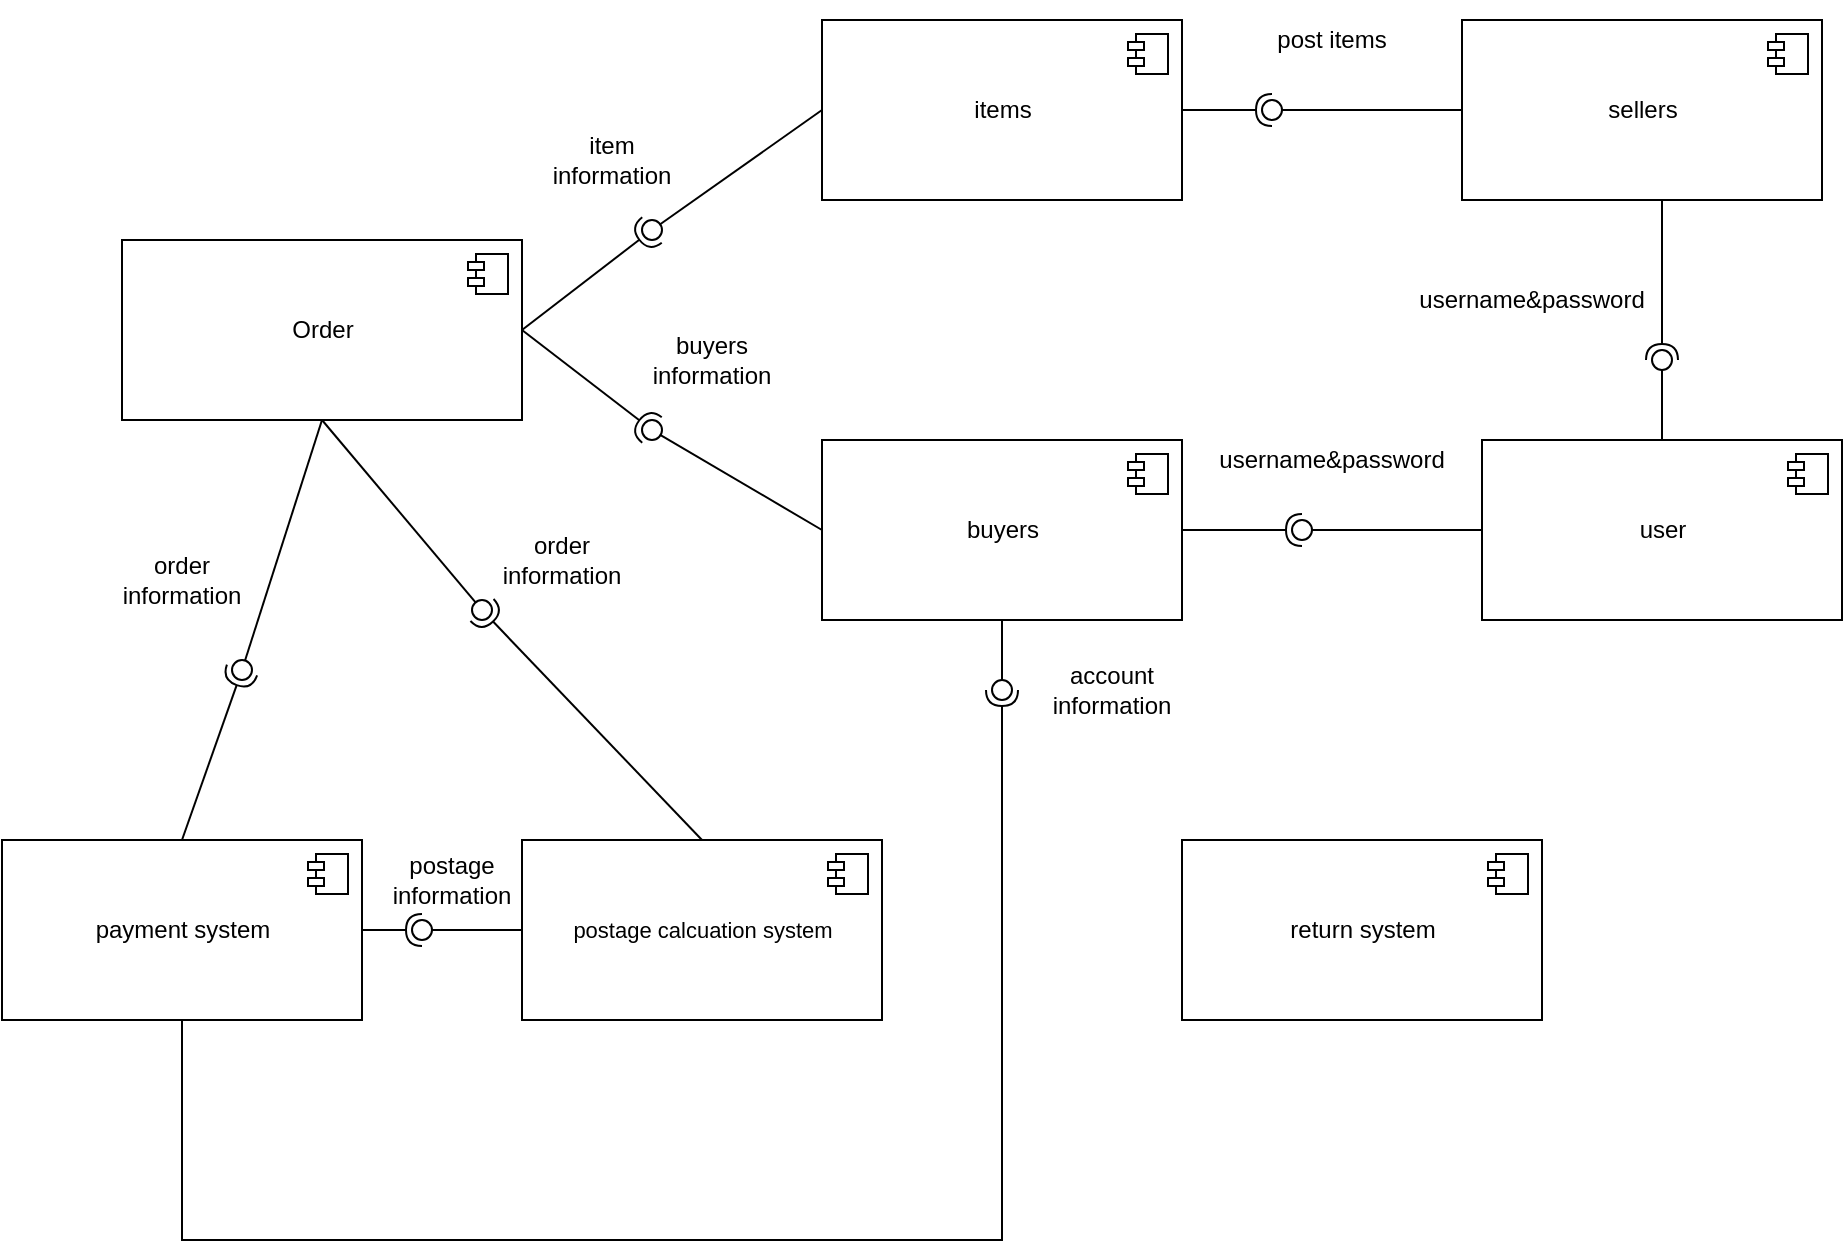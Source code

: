 <mxfile version="13.9.7" type="github">
  <diagram name="Page-1" id="5f0bae14-7c28-e335-631c-24af17079c00">
    <mxGraphModel dx="1550" dy="864" grid="1" gridSize="10" guides="1" tooltips="1" connect="1" arrows="1" fold="1" page="1" pageScale="1" pageWidth="1100" pageHeight="850" background="#ffffff" math="0" shadow="0">
      <root>
        <mxCell id="0" />
        <mxCell id="1" parent="0" />
        <mxCell id="QcD_j5zDJjR_Mdw5U3vG-1" value="Order" style="html=1;dropTarget=0;" vertex="1" parent="1">
          <mxGeometry x="180" y="140" width="200" height="90" as="geometry" />
        </mxCell>
        <mxCell id="QcD_j5zDJjR_Mdw5U3vG-2" value="" style="shape=module;jettyWidth=8;jettyHeight=4;" vertex="1" parent="QcD_j5zDJjR_Mdw5U3vG-1">
          <mxGeometry x="1" width="20" height="20" relative="1" as="geometry">
            <mxPoint x="-27" y="7" as="offset" />
          </mxGeometry>
        </mxCell>
        <mxCell id="QcD_j5zDJjR_Mdw5U3vG-3" value="items" style="html=1;dropTarget=0;" vertex="1" parent="1">
          <mxGeometry x="530" y="30" width="180" height="90" as="geometry" />
        </mxCell>
        <mxCell id="QcD_j5zDJjR_Mdw5U3vG-4" value="" style="shape=module;jettyWidth=8;jettyHeight=4;" vertex="1" parent="QcD_j5zDJjR_Mdw5U3vG-3">
          <mxGeometry x="1" width="20" height="20" relative="1" as="geometry">
            <mxPoint x="-27" y="7" as="offset" />
          </mxGeometry>
        </mxCell>
        <mxCell id="QcD_j5zDJjR_Mdw5U3vG-5" value="buyers" style="html=1;dropTarget=0;" vertex="1" parent="1">
          <mxGeometry x="530" y="240" width="180" height="90" as="geometry" />
        </mxCell>
        <mxCell id="QcD_j5zDJjR_Mdw5U3vG-6" value="" style="shape=module;jettyWidth=8;jettyHeight=4;" vertex="1" parent="QcD_j5zDJjR_Mdw5U3vG-5">
          <mxGeometry x="1" width="20" height="20" relative="1" as="geometry">
            <mxPoint x="-27" y="7" as="offset" />
          </mxGeometry>
        </mxCell>
        <mxCell id="QcD_j5zDJjR_Mdw5U3vG-7" value="user" style="html=1;dropTarget=0;" vertex="1" parent="1">
          <mxGeometry x="860" y="240" width="180" height="90" as="geometry" />
        </mxCell>
        <mxCell id="QcD_j5zDJjR_Mdw5U3vG-8" value="" style="shape=module;jettyWidth=8;jettyHeight=4;" vertex="1" parent="QcD_j5zDJjR_Mdw5U3vG-7">
          <mxGeometry x="1" width="20" height="20" relative="1" as="geometry">
            <mxPoint x="-27" y="7" as="offset" />
          </mxGeometry>
        </mxCell>
        <mxCell id="QcD_j5zDJjR_Mdw5U3vG-16" value="" style="rounded=0;orthogonalLoop=1;jettySize=auto;html=1;endArrow=none;endFill=0;exitX=0;exitY=0.5;exitDx=0;exitDy=0;" edge="1" target="QcD_j5zDJjR_Mdw5U3vG-18" parent="1" source="QcD_j5zDJjR_Mdw5U3vG-3">
          <mxGeometry relative="1" as="geometry">
            <mxPoint x="420" y="175" as="sourcePoint" />
          </mxGeometry>
        </mxCell>
        <mxCell id="QcD_j5zDJjR_Mdw5U3vG-17" value="" style="rounded=0;orthogonalLoop=1;jettySize=auto;html=1;endArrow=halfCircle;endFill=0;entryX=0.5;entryY=0.5;entryDx=0;entryDy=0;endSize=6;strokeWidth=1;exitX=1;exitY=0.5;exitDx=0;exitDy=0;" edge="1" target="QcD_j5zDJjR_Mdw5U3vG-18" parent="1" source="QcD_j5zDJjR_Mdw5U3vG-1">
          <mxGeometry relative="1" as="geometry">
            <mxPoint x="480" y="175" as="sourcePoint" />
          </mxGeometry>
        </mxCell>
        <mxCell id="QcD_j5zDJjR_Mdw5U3vG-18" value="" style="ellipse;whiteSpace=wrap;html=1;fontFamily=Helvetica;fontSize=12;fontColor=#000000;align=center;strokeColor=#000000;fillColor=#ffffff;points=[];aspect=fixed;resizable=0;" vertex="1" parent="1">
          <mxGeometry x="440" y="130" width="10" height="10" as="geometry" />
        </mxCell>
        <mxCell id="QcD_j5zDJjR_Mdw5U3vG-19" value="item information" style="text;html=1;strokeColor=none;fillColor=none;align=center;verticalAlign=middle;whiteSpace=wrap;rounded=0;" vertex="1" parent="1">
          <mxGeometry x="390" y="80" width="70" height="40" as="geometry" />
        </mxCell>
        <mxCell id="QcD_j5zDJjR_Mdw5U3vG-20" value="sellers" style="html=1;dropTarget=0;" vertex="1" parent="1">
          <mxGeometry x="850" y="30" width="180" height="90" as="geometry" />
        </mxCell>
        <mxCell id="QcD_j5zDJjR_Mdw5U3vG-21" value="" style="shape=module;jettyWidth=8;jettyHeight=4;" vertex="1" parent="QcD_j5zDJjR_Mdw5U3vG-20">
          <mxGeometry x="1" width="20" height="20" relative="1" as="geometry">
            <mxPoint x="-27" y="7" as="offset" />
          </mxGeometry>
        </mxCell>
        <mxCell id="QcD_j5zDJjR_Mdw5U3vG-25" value="post items" style="text;html=1;strokeColor=none;fillColor=none;align=center;verticalAlign=middle;whiteSpace=wrap;rounded=0;" vertex="1" parent="1">
          <mxGeometry x="750" y="20" width="70" height="40" as="geometry" />
        </mxCell>
        <mxCell id="QcD_j5zDJjR_Mdw5U3vG-32" value="" style="rounded=0;orthogonalLoop=1;jettySize=auto;html=1;endArrow=none;endFill=0;exitX=0;exitY=0.5;exitDx=0;exitDy=0;" edge="1" target="QcD_j5zDJjR_Mdw5U3vG-34" parent="1" source="QcD_j5zDJjR_Mdw5U3vG-20">
          <mxGeometry relative="1" as="geometry">
            <mxPoint x="770" y="75" as="sourcePoint" />
          </mxGeometry>
        </mxCell>
        <mxCell id="QcD_j5zDJjR_Mdw5U3vG-33" value="" style="rounded=0;orthogonalLoop=1;jettySize=auto;html=1;endArrow=halfCircle;endFill=0;entryX=0.5;entryY=0.5;entryDx=0;entryDy=0;endSize=6;strokeWidth=1;exitX=1;exitY=0.5;exitDx=0;exitDy=0;" edge="1" target="QcD_j5zDJjR_Mdw5U3vG-34" parent="1" source="QcD_j5zDJjR_Mdw5U3vG-3">
          <mxGeometry relative="1" as="geometry">
            <mxPoint x="810" y="75" as="sourcePoint" />
          </mxGeometry>
        </mxCell>
        <mxCell id="QcD_j5zDJjR_Mdw5U3vG-34" value="" style="ellipse;whiteSpace=wrap;html=1;fontFamily=Helvetica;fontSize=12;fontColor=#000000;align=center;strokeColor=#000000;fillColor=#ffffff;points=[];aspect=fixed;resizable=0;" vertex="1" parent="1">
          <mxGeometry x="750" y="70" width="10" height="10" as="geometry" />
        </mxCell>
        <mxCell id="QcD_j5zDJjR_Mdw5U3vG-35" value="" style="rounded=0;orthogonalLoop=1;jettySize=auto;html=1;endArrow=none;endFill=0;exitX=0;exitY=0.5;exitDx=0;exitDy=0;" edge="1" target="QcD_j5zDJjR_Mdw5U3vG-37" parent="1" source="QcD_j5zDJjR_Mdw5U3vG-5">
          <mxGeometry relative="1" as="geometry">
            <mxPoint x="330" y="305" as="sourcePoint" />
          </mxGeometry>
        </mxCell>
        <mxCell id="QcD_j5zDJjR_Mdw5U3vG-36" value="" style="rounded=0;orthogonalLoop=1;jettySize=auto;html=1;endArrow=halfCircle;endFill=0;entryX=0.5;entryY=0.5;entryDx=0;entryDy=0;endSize=6;strokeWidth=1;exitX=1;exitY=0.5;exitDx=0;exitDy=0;" edge="1" target="QcD_j5zDJjR_Mdw5U3vG-37" parent="1" source="QcD_j5zDJjR_Mdw5U3vG-1">
          <mxGeometry relative="1" as="geometry">
            <mxPoint x="370" y="305" as="sourcePoint" />
          </mxGeometry>
        </mxCell>
        <mxCell id="QcD_j5zDJjR_Mdw5U3vG-37" value="" style="ellipse;whiteSpace=wrap;html=1;fontFamily=Helvetica;fontSize=12;fontColor=#000000;align=center;strokeColor=#000000;fillColor=#ffffff;points=[];aspect=fixed;resizable=0;" vertex="1" parent="1">
          <mxGeometry x="440" y="230" width="10" height="10" as="geometry" />
        </mxCell>
        <mxCell id="QcD_j5zDJjR_Mdw5U3vG-38" value="buyers information" style="text;html=1;strokeColor=none;fillColor=none;align=center;verticalAlign=middle;whiteSpace=wrap;rounded=0;" vertex="1" parent="1">
          <mxGeometry x="440" y="180" width="70" height="40" as="geometry" />
        </mxCell>
        <mxCell id="QcD_j5zDJjR_Mdw5U3vG-39" value="" style="rounded=0;orthogonalLoop=1;jettySize=auto;html=1;endArrow=none;endFill=0;exitX=0;exitY=0.5;exitDx=0;exitDy=0;" edge="1" target="QcD_j5zDJjR_Mdw5U3vG-41" parent="1" source="QcD_j5zDJjR_Mdw5U3vG-7">
          <mxGeometry relative="1" as="geometry">
            <mxPoint x="750" y="285" as="sourcePoint" />
          </mxGeometry>
        </mxCell>
        <mxCell id="QcD_j5zDJjR_Mdw5U3vG-40" value="" style="rounded=0;orthogonalLoop=1;jettySize=auto;html=1;endArrow=halfCircle;endFill=0;entryX=0.5;entryY=0.5;entryDx=0;entryDy=0;endSize=6;strokeWidth=1;exitX=1;exitY=0.5;exitDx=0;exitDy=0;" edge="1" target="QcD_j5zDJjR_Mdw5U3vG-41" parent="1" source="QcD_j5zDJjR_Mdw5U3vG-5">
          <mxGeometry relative="1" as="geometry">
            <mxPoint x="790" y="285" as="sourcePoint" />
          </mxGeometry>
        </mxCell>
        <mxCell id="QcD_j5zDJjR_Mdw5U3vG-41" value="" style="ellipse;whiteSpace=wrap;html=1;fontFamily=Helvetica;fontSize=12;fontColor=#000000;align=center;strokeColor=#000000;fillColor=#ffffff;points=[];aspect=fixed;resizable=0;" vertex="1" parent="1">
          <mxGeometry x="765" y="280" width="10" height="10" as="geometry" />
        </mxCell>
        <mxCell id="QcD_j5zDJjR_Mdw5U3vG-42" value="" style="rounded=0;orthogonalLoop=1;jettySize=auto;html=1;endArrow=none;endFill=0;exitX=0.5;exitY=0;exitDx=0;exitDy=0;" edge="1" target="QcD_j5zDJjR_Mdw5U3vG-44" parent="1" source="QcD_j5zDJjR_Mdw5U3vG-7">
          <mxGeometry relative="1" as="geometry">
            <mxPoint x="930" y="200" as="sourcePoint" />
          </mxGeometry>
        </mxCell>
        <mxCell id="QcD_j5zDJjR_Mdw5U3vG-43" value="" style="rounded=0;orthogonalLoop=1;jettySize=auto;html=1;endArrow=halfCircle;endFill=0;entryX=0.5;entryY=0.5;entryDx=0;entryDy=0;endSize=6;strokeWidth=1;" edge="1" target="QcD_j5zDJjR_Mdw5U3vG-44" parent="1">
          <mxGeometry relative="1" as="geometry">
            <mxPoint x="950" y="120" as="sourcePoint" />
          </mxGeometry>
        </mxCell>
        <mxCell id="QcD_j5zDJjR_Mdw5U3vG-44" value="" style="ellipse;whiteSpace=wrap;html=1;fontFamily=Helvetica;fontSize=12;fontColor=#000000;align=center;strokeColor=#000000;fillColor=#ffffff;points=[];aspect=fixed;resizable=0;" vertex="1" parent="1">
          <mxGeometry x="945" y="195" width="10" height="10" as="geometry" />
        </mxCell>
        <mxCell id="QcD_j5zDJjR_Mdw5U3vG-46" value="username&amp;amp;password" style="text;html=1;strokeColor=none;fillColor=none;align=center;verticalAlign=middle;whiteSpace=wrap;rounded=0;" vertex="1" parent="1">
          <mxGeometry x="750" y="230" width="70" height="40" as="geometry" />
        </mxCell>
        <mxCell id="QcD_j5zDJjR_Mdw5U3vG-47" value="username&amp;amp;password" style="text;html=1;strokeColor=none;fillColor=none;align=center;verticalAlign=middle;whiteSpace=wrap;rounded=0;" vertex="1" parent="1">
          <mxGeometry x="850" y="150" width="70" height="40" as="geometry" />
        </mxCell>
        <mxCell id="QcD_j5zDJjR_Mdw5U3vG-48" value="payment system" style="html=1;dropTarget=0;" vertex="1" parent="1">
          <mxGeometry x="120" y="440" width="180" height="90" as="geometry" />
        </mxCell>
        <mxCell id="QcD_j5zDJjR_Mdw5U3vG-49" value="" style="shape=module;jettyWidth=8;jettyHeight=4;" vertex="1" parent="QcD_j5zDJjR_Mdw5U3vG-48">
          <mxGeometry x="1" width="20" height="20" relative="1" as="geometry">
            <mxPoint x="-27" y="7" as="offset" />
          </mxGeometry>
        </mxCell>
        <mxCell id="QcD_j5zDJjR_Mdw5U3vG-50" value="&lt;span style=&quot;font-size: 11px&quot;&gt;postage calcuation system&lt;/span&gt;" style="html=1;dropTarget=0;" vertex="1" parent="1">
          <mxGeometry x="380" y="440" width="180" height="90" as="geometry" />
        </mxCell>
        <mxCell id="QcD_j5zDJjR_Mdw5U3vG-51" value="" style="shape=module;jettyWidth=8;jettyHeight=4;" vertex="1" parent="QcD_j5zDJjR_Mdw5U3vG-50">
          <mxGeometry x="1" width="20" height="20" relative="1" as="geometry">
            <mxPoint x="-27" y="7" as="offset" />
          </mxGeometry>
        </mxCell>
        <mxCell id="QcD_j5zDJjR_Mdw5U3vG-52" value="" style="rounded=0;orthogonalLoop=1;jettySize=auto;html=1;endArrow=none;endFill=0;exitX=0.5;exitY=1;exitDx=0;exitDy=0;" edge="1" target="QcD_j5zDJjR_Mdw5U3vG-54" parent="1" source="QcD_j5zDJjR_Mdw5U3vG-1">
          <mxGeometry relative="1" as="geometry">
            <mxPoint x="340" y="325" as="sourcePoint" />
          </mxGeometry>
        </mxCell>
        <mxCell id="QcD_j5zDJjR_Mdw5U3vG-53" value="" style="rounded=0;orthogonalLoop=1;jettySize=auto;html=1;endArrow=halfCircle;endFill=0;entryX=0.5;entryY=0.5;entryDx=0;entryDy=0;endSize=6;strokeWidth=1;exitX=0.5;exitY=0;exitDx=0;exitDy=0;" edge="1" target="QcD_j5zDJjR_Mdw5U3vG-54" parent="1" source="QcD_j5zDJjR_Mdw5U3vG-50">
          <mxGeometry relative="1" as="geometry">
            <mxPoint x="380" y="325" as="sourcePoint" />
          </mxGeometry>
        </mxCell>
        <mxCell id="QcD_j5zDJjR_Mdw5U3vG-54" value="" style="ellipse;whiteSpace=wrap;html=1;fontFamily=Helvetica;fontSize=12;fontColor=#000000;align=center;strokeColor=#000000;fillColor=#ffffff;points=[];aspect=fixed;resizable=0;" vertex="1" parent="1">
          <mxGeometry x="355" y="320" width="10" height="10" as="geometry" />
        </mxCell>
        <mxCell id="QcD_j5zDJjR_Mdw5U3vG-55" value="order information" style="text;html=1;strokeColor=none;fillColor=none;align=center;verticalAlign=middle;whiteSpace=wrap;rounded=0;" vertex="1" parent="1">
          <mxGeometry x="365" y="280" width="70" height="40" as="geometry" />
        </mxCell>
        <mxCell id="QcD_j5zDJjR_Mdw5U3vG-56" value="" style="rounded=0;orthogonalLoop=1;jettySize=auto;html=1;endArrow=none;endFill=0;exitX=0;exitY=0.5;exitDx=0;exitDy=0;" edge="1" target="QcD_j5zDJjR_Mdw5U3vG-58" parent="1" source="QcD_j5zDJjR_Mdw5U3vG-50">
          <mxGeometry relative="1" as="geometry">
            <mxPoint x="310" y="485" as="sourcePoint" />
          </mxGeometry>
        </mxCell>
        <mxCell id="QcD_j5zDJjR_Mdw5U3vG-57" value="" style="rounded=0;orthogonalLoop=1;jettySize=auto;html=1;endArrow=halfCircle;endFill=0;entryX=0.5;entryY=0.5;entryDx=0;entryDy=0;endSize=6;strokeWidth=1;exitX=1;exitY=0.5;exitDx=0;exitDy=0;" edge="1" target="QcD_j5zDJjR_Mdw5U3vG-58" parent="1" source="QcD_j5zDJjR_Mdw5U3vG-48">
          <mxGeometry relative="1" as="geometry">
            <mxPoint x="350" y="485" as="sourcePoint" />
          </mxGeometry>
        </mxCell>
        <mxCell id="QcD_j5zDJjR_Mdw5U3vG-58" value="" style="ellipse;whiteSpace=wrap;html=1;fontFamily=Helvetica;fontSize=12;fontColor=#000000;align=center;strokeColor=#000000;fillColor=#ffffff;points=[];aspect=fixed;resizable=0;" vertex="1" parent="1">
          <mxGeometry x="325" y="480" width="10" height="10" as="geometry" />
        </mxCell>
        <mxCell id="QcD_j5zDJjR_Mdw5U3vG-59" value="" style="rounded=0;orthogonalLoop=1;jettySize=auto;html=1;endArrow=none;endFill=0;exitX=0.5;exitY=1;exitDx=0;exitDy=0;" edge="1" target="QcD_j5zDJjR_Mdw5U3vG-61" parent="1" source="QcD_j5zDJjR_Mdw5U3vG-1">
          <mxGeometry relative="1" as="geometry">
            <mxPoint x="220" y="350" as="sourcePoint" />
          </mxGeometry>
        </mxCell>
        <mxCell id="QcD_j5zDJjR_Mdw5U3vG-60" value="" style="rounded=0;orthogonalLoop=1;jettySize=auto;html=1;endArrow=halfCircle;endFill=0;entryX=0.5;entryY=0.5;entryDx=0;entryDy=0;endSize=6;strokeWidth=1;exitX=0.5;exitY=0;exitDx=0;exitDy=0;" edge="1" target="QcD_j5zDJjR_Mdw5U3vG-61" parent="1" source="QcD_j5zDJjR_Mdw5U3vG-48">
          <mxGeometry relative="1" as="geometry">
            <mxPoint x="260" y="355" as="sourcePoint" />
          </mxGeometry>
        </mxCell>
        <mxCell id="QcD_j5zDJjR_Mdw5U3vG-61" value="" style="ellipse;whiteSpace=wrap;html=1;fontFamily=Helvetica;fontSize=12;fontColor=#000000;align=center;strokeColor=#000000;fillColor=#ffffff;points=[];aspect=fixed;resizable=0;" vertex="1" parent="1">
          <mxGeometry x="235" y="350" width="10" height="10" as="geometry" />
        </mxCell>
        <mxCell id="QcD_j5zDJjR_Mdw5U3vG-62" value="order information" style="text;html=1;strokeColor=none;fillColor=none;align=center;verticalAlign=middle;whiteSpace=wrap;rounded=0;" vertex="1" parent="1">
          <mxGeometry x="175" y="290" width="70" height="40" as="geometry" />
        </mxCell>
        <mxCell id="QcD_j5zDJjR_Mdw5U3vG-63" value="postage information" style="text;html=1;strokeColor=none;fillColor=none;align=center;verticalAlign=middle;whiteSpace=wrap;rounded=0;" vertex="1" parent="1">
          <mxGeometry x="310" y="440" width="70" height="40" as="geometry" />
        </mxCell>
        <mxCell id="QcD_j5zDJjR_Mdw5U3vG-64" value="" style="rounded=0;orthogonalLoop=1;jettySize=auto;html=1;endArrow=none;endFill=0;exitX=0.5;exitY=1;exitDx=0;exitDy=0;" edge="1" target="QcD_j5zDJjR_Mdw5U3vG-66" parent="1" source="QcD_j5zDJjR_Mdw5U3vG-5">
          <mxGeometry relative="1" as="geometry">
            <mxPoint x="620" y="365" as="sourcePoint" />
          </mxGeometry>
        </mxCell>
        <mxCell id="QcD_j5zDJjR_Mdw5U3vG-65" value="" style="rounded=0;orthogonalLoop=1;jettySize=auto;html=1;endArrow=halfCircle;endFill=0;entryX=0.5;entryY=0.5;entryDx=0;entryDy=0;endSize=6;strokeWidth=1;exitX=0.5;exitY=1;exitDx=0;exitDy=0;" edge="1" target="QcD_j5zDJjR_Mdw5U3vG-66" parent="1" source="QcD_j5zDJjR_Mdw5U3vG-48">
          <mxGeometry relative="1" as="geometry">
            <mxPoint x="190" y="600" as="sourcePoint" />
            <Array as="points">
              <mxPoint x="210" y="640" />
              <mxPoint x="330" y="640" />
              <mxPoint x="550" y="640" />
              <mxPoint x="620" y="640" />
            </Array>
          </mxGeometry>
        </mxCell>
        <mxCell id="QcD_j5zDJjR_Mdw5U3vG-66" value="" style="ellipse;whiteSpace=wrap;html=1;fontFamily=Helvetica;fontSize=12;fontColor=#000000;align=center;strokeColor=#000000;fillColor=#ffffff;points=[];aspect=fixed;resizable=0;" vertex="1" parent="1">
          <mxGeometry x="615" y="360" width="10" height="10" as="geometry" />
        </mxCell>
        <mxCell id="QcD_j5zDJjR_Mdw5U3vG-67" value="account information" style="text;html=1;strokeColor=none;fillColor=none;align=center;verticalAlign=middle;whiteSpace=wrap;rounded=0;" vertex="1" parent="1">
          <mxGeometry x="640" y="345" width="70" height="40" as="geometry" />
        </mxCell>
        <mxCell id="QcD_j5zDJjR_Mdw5U3vG-68" value="return system" style="html=1;dropTarget=0;" vertex="1" parent="1">
          <mxGeometry x="710" y="440" width="180" height="90" as="geometry" />
        </mxCell>
        <mxCell id="QcD_j5zDJjR_Mdw5U3vG-69" value="" style="shape=module;jettyWidth=8;jettyHeight=4;" vertex="1" parent="QcD_j5zDJjR_Mdw5U3vG-68">
          <mxGeometry x="1" width="20" height="20" relative="1" as="geometry">
            <mxPoint x="-27" y="7" as="offset" />
          </mxGeometry>
        </mxCell>
      </root>
    </mxGraphModel>
  </diagram>
</mxfile>
